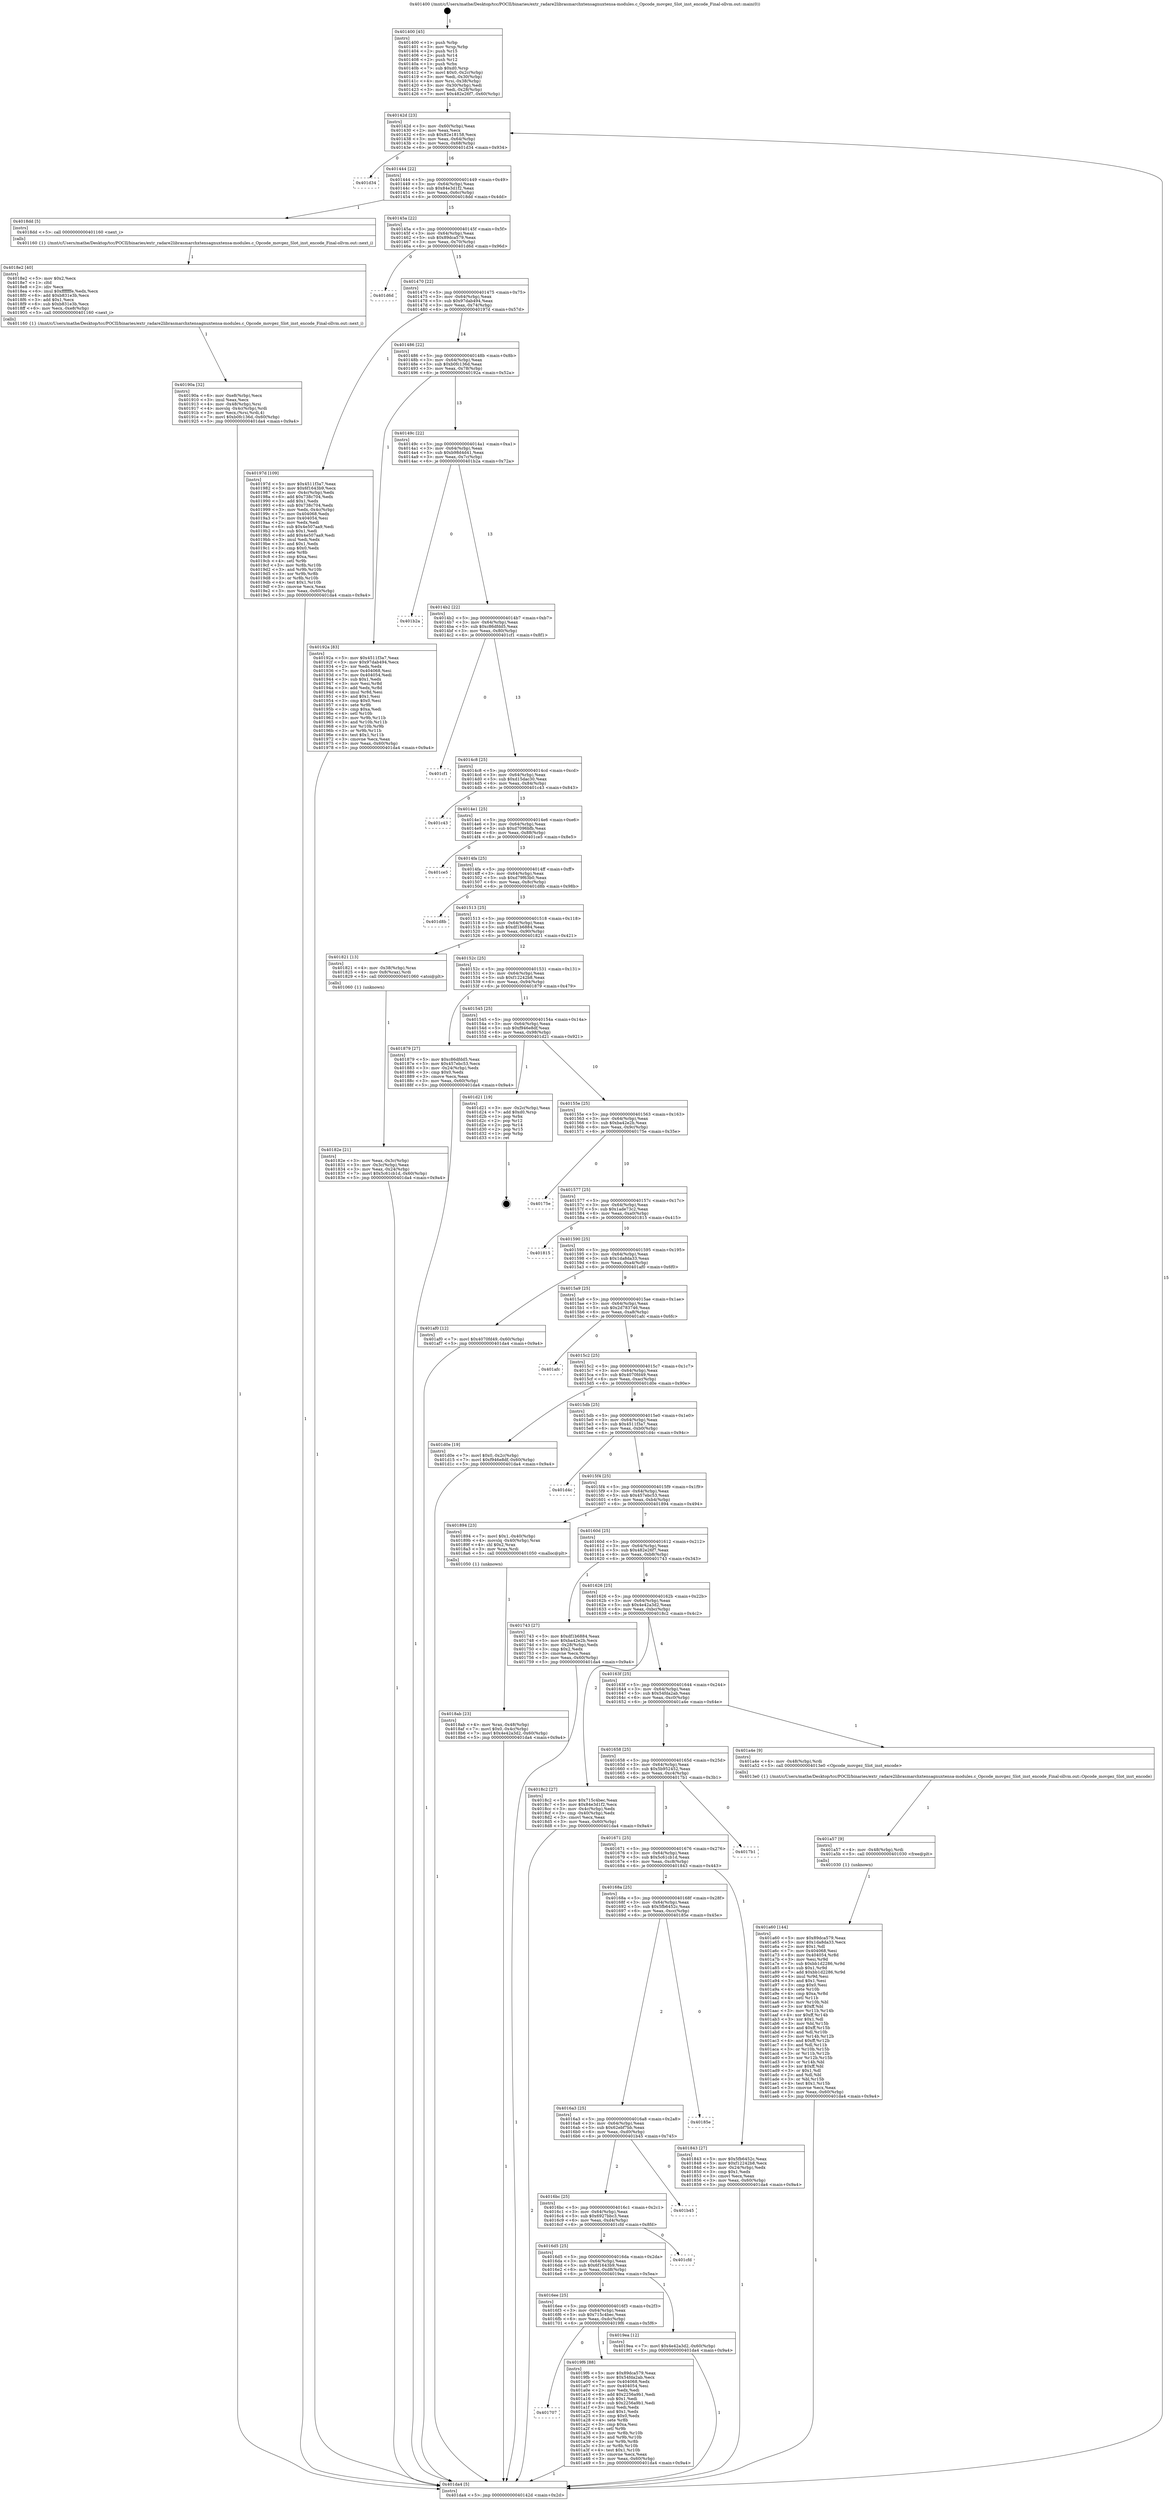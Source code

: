 digraph "0x401400" {
  label = "0x401400 (/mnt/c/Users/mathe/Desktop/tcc/POCII/binaries/extr_radare2librasmarchxtensagnuxtensa-modules.c_Opcode_movgez_Slot_inst_encode_Final-ollvm.out::main(0))"
  labelloc = "t"
  node[shape=record]

  Entry [label="",width=0.3,height=0.3,shape=circle,fillcolor=black,style=filled]
  "0x40142d" [label="{
     0x40142d [23]\l
     | [instrs]\l
     &nbsp;&nbsp;0x40142d \<+3\>: mov -0x60(%rbp),%eax\l
     &nbsp;&nbsp;0x401430 \<+2\>: mov %eax,%ecx\l
     &nbsp;&nbsp;0x401432 \<+6\>: sub $0x82e18158,%ecx\l
     &nbsp;&nbsp;0x401438 \<+3\>: mov %eax,-0x64(%rbp)\l
     &nbsp;&nbsp;0x40143b \<+3\>: mov %ecx,-0x68(%rbp)\l
     &nbsp;&nbsp;0x40143e \<+6\>: je 0000000000401d34 \<main+0x934\>\l
  }"]
  "0x401d34" [label="{
     0x401d34\l
  }", style=dashed]
  "0x401444" [label="{
     0x401444 [22]\l
     | [instrs]\l
     &nbsp;&nbsp;0x401444 \<+5\>: jmp 0000000000401449 \<main+0x49\>\l
     &nbsp;&nbsp;0x401449 \<+3\>: mov -0x64(%rbp),%eax\l
     &nbsp;&nbsp;0x40144c \<+5\>: sub $0x84e3d1f2,%eax\l
     &nbsp;&nbsp;0x401451 \<+3\>: mov %eax,-0x6c(%rbp)\l
     &nbsp;&nbsp;0x401454 \<+6\>: je 00000000004018dd \<main+0x4dd\>\l
  }"]
  Exit [label="",width=0.3,height=0.3,shape=circle,fillcolor=black,style=filled,peripheries=2]
  "0x4018dd" [label="{
     0x4018dd [5]\l
     | [instrs]\l
     &nbsp;&nbsp;0x4018dd \<+5\>: call 0000000000401160 \<next_i\>\l
     | [calls]\l
     &nbsp;&nbsp;0x401160 \{1\} (/mnt/c/Users/mathe/Desktop/tcc/POCII/binaries/extr_radare2librasmarchxtensagnuxtensa-modules.c_Opcode_movgez_Slot_inst_encode_Final-ollvm.out::next_i)\l
  }"]
  "0x40145a" [label="{
     0x40145a [22]\l
     | [instrs]\l
     &nbsp;&nbsp;0x40145a \<+5\>: jmp 000000000040145f \<main+0x5f\>\l
     &nbsp;&nbsp;0x40145f \<+3\>: mov -0x64(%rbp),%eax\l
     &nbsp;&nbsp;0x401462 \<+5\>: sub $0x89dca579,%eax\l
     &nbsp;&nbsp;0x401467 \<+3\>: mov %eax,-0x70(%rbp)\l
     &nbsp;&nbsp;0x40146a \<+6\>: je 0000000000401d6d \<main+0x96d\>\l
  }"]
  "0x401a60" [label="{
     0x401a60 [144]\l
     | [instrs]\l
     &nbsp;&nbsp;0x401a60 \<+5\>: mov $0x89dca579,%eax\l
     &nbsp;&nbsp;0x401a65 \<+5\>: mov $0x1da8da33,%ecx\l
     &nbsp;&nbsp;0x401a6a \<+2\>: mov $0x1,%dl\l
     &nbsp;&nbsp;0x401a6c \<+7\>: mov 0x404068,%esi\l
     &nbsp;&nbsp;0x401a73 \<+8\>: mov 0x404054,%r8d\l
     &nbsp;&nbsp;0x401a7b \<+3\>: mov %esi,%r9d\l
     &nbsp;&nbsp;0x401a7e \<+7\>: sub $0xbb1d2286,%r9d\l
     &nbsp;&nbsp;0x401a85 \<+4\>: sub $0x1,%r9d\l
     &nbsp;&nbsp;0x401a89 \<+7\>: add $0xbb1d2286,%r9d\l
     &nbsp;&nbsp;0x401a90 \<+4\>: imul %r9d,%esi\l
     &nbsp;&nbsp;0x401a94 \<+3\>: and $0x1,%esi\l
     &nbsp;&nbsp;0x401a97 \<+3\>: cmp $0x0,%esi\l
     &nbsp;&nbsp;0x401a9a \<+4\>: sete %r10b\l
     &nbsp;&nbsp;0x401a9e \<+4\>: cmp $0xa,%r8d\l
     &nbsp;&nbsp;0x401aa2 \<+4\>: setl %r11b\l
     &nbsp;&nbsp;0x401aa6 \<+3\>: mov %r10b,%bl\l
     &nbsp;&nbsp;0x401aa9 \<+3\>: xor $0xff,%bl\l
     &nbsp;&nbsp;0x401aac \<+3\>: mov %r11b,%r14b\l
     &nbsp;&nbsp;0x401aaf \<+4\>: xor $0xff,%r14b\l
     &nbsp;&nbsp;0x401ab3 \<+3\>: xor $0x1,%dl\l
     &nbsp;&nbsp;0x401ab6 \<+3\>: mov %bl,%r15b\l
     &nbsp;&nbsp;0x401ab9 \<+4\>: and $0xff,%r15b\l
     &nbsp;&nbsp;0x401abd \<+3\>: and %dl,%r10b\l
     &nbsp;&nbsp;0x401ac0 \<+3\>: mov %r14b,%r12b\l
     &nbsp;&nbsp;0x401ac3 \<+4\>: and $0xff,%r12b\l
     &nbsp;&nbsp;0x401ac7 \<+3\>: and %dl,%r11b\l
     &nbsp;&nbsp;0x401aca \<+3\>: or %r10b,%r15b\l
     &nbsp;&nbsp;0x401acd \<+3\>: or %r11b,%r12b\l
     &nbsp;&nbsp;0x401ad0 \<+3\>: xor %r12b,%r15b\l
     &nbsp;&nbsp;0x401ad3 \<+3\>: or %r14b,%bl\l
     &nbsp;&nbsp;0x401ad6 \<+3\>: xor $0xff,%bl\l
     &nbsp;&nbsp;0x401ad9 \<+3\>: or $0x1,%dl\l
     &nbsp;&nbsp;0x401adc \<+2\>: and %dl,%bl\l
     &nbsp;&nbsp;0x401ade \<+3\>: or %bl,%r15b\l
     &nbsp;&nbsp;0x401ae1 \<+4\>: test $0x1,%r15b\l
     &nbsp;&nbsp;0x401ae5 \<+3\>: cmovne %ecx,%eax\l
     &nbsp;&nbsp;0x401ae8 \<+3\>: mov %eax,-0x60(%rbp)\l
     &nbsp;&nbsp;0x401aeb \<+5\>: jmp 0000000000401da4 \<main+0x9a4\>\l
  }"]
  "0x401d6d" [label="{
     0x401d6d\l
  }", style=dashed]
  "0x401470" [label="{
     0x401470 [22]\l
     | [instrs]\l
     &nbsp;&nbsp;0x401470 \<+5\>: jmp 0000000000401475 \<main+0x75\>\l
     &nbsp;&nbsp;0x401475 \<+3\>: mov -0x64(%rbp),%eax\l
     &nbsp;&nbsp;0x401478 \<+5\>: sub $0x97dab494,%eax\l
     &nbsp;&nbsp;0x40147d \<+3\>: mov %eax,-0x74(%rbp)\l
     &nbsp;&nbsp;0x401480 \<+6\>: je 000000000040197d \<main+0x57d\>\l
  }"]
  "0x401a57" [label="{
     0x401a57 [9]\l
     | [instrs]\l
     &nbsp;&nbsp;0x401a57 \<+4\>: mov -0x48(%rbp),%rdi\l
     &nbsp;&nbsp;0x401a5b \<+5\>: call 0000000000401030 \<free@plt\>\l
     | [calls]\l
     &nbsp;&nbsp;0x401030 \{1\} (unknown)\l
  }"]
  "0x40197d" [label="{
     0x40197d [109]\l
     | [instrs]\l
     &nbsp;&nbsp;0x40197d \<+5\>: mov $0x4511f3a7,%eax\l
     &nbsp;&nbsp;0x401982 \<+5\>: mov $0x6f1643b9,%ecx\l
     &nbsp;&nbsp;0x401987 \<+3\>: mov -0x4c(%rbp),%edx\l
     &nbsp;&nbsp;0x40198a \<+6\>: add $0x738c704,%edx\l
     &nbsp;&nbsp;0x401990 \<+3\>: add $0x1,%edx\l
     &nbsp;&nbsp;0x401993 \<+6\>: sub $0x738c704,%edx\l
     &nbsp;&nbsp;0x401999 \<+3\>: mov %edx,-0x4c(%rbp)\l
     &nbsp;&nbsp;0x40199c \<+7\>: mov 0x404068,%edx\l
     &nbsp;&nbsp;0x4019a3 \<+7\>: mov 0x404054,%esi\l
     &nbsp;&nbsp;0x4019aa \<+2\>: mov %edx,%edi\l
     &nbsp;&nbsp;0x4019ac \<+6\>: sub $0x4e507aa9,%edi\l
     &nbsp;&nbsp;0x4019b2 \<+3\>: sub $0x1,%edi\l
     &nbsp;&nbsp;0x4019b5 \<+6\>: add $0x4e507aa9,%edi\l
     &nbsp;&nbsp;0x4019bb \<+3\>: imul %edi,%edx\l
     &nbsp;&nbsp;0x4019be \<+3\>: and $0x1,%edx\l
     &nbsp;&nbsp;0x4019c1 \<+3\>: cmp $0x0,%edx\l
     &nbsp;&nbsp;0x4019c4 \<+4\>: sete %r8b\l
     &nbsp;&nbsp;0x4019c8 \<+3\>: cmp $0xa,%esi\l
     &nbsp;&nbsp;0x4019cb \<+4\>: setl %r9b\l
     &nbsp;&nbsp;0x4019cf \<+3\>: mov %r8b,%r10b\l
     &nbsp;&nbsp;0x4019d2 \<+3\>: and %r9b,%r10b\l
     &nbsp;&nbsp;0x4019d5 \<+3\>: xor %r9b,%r8b\l
     &nbsp;&nbsp;0x4019d8 \<+3\>: or %r8b,%r10b\l
     &nbsp;&nbsp;0x4019db \<+4\>: test $0x1,%r10b\l
     &nbsp;&nbsp;0x4019df \<+3\>: cmovne %ecx,%eax\l
     &nbsp;&nbsp;0x4019e2 \<+3\>: mov %eax,-0x60(%rbp)\l
     &nbsp;&nbsp;0x4019e5 \<+5\>: jmp 0000000000401da4 \<main+0x9a4\>\l
  }"]
  "0x401486" [label="{
     0x401486 [22]\l
     | [instrs]\l
     &nbsp;&nbsp;0x401486 \<+5\>: jmp 000000000040148b \<main+0x8b\>\l
     &nbsp;&nbsp;0x40148b \<+3\>: mov -0x64(%rbp),%eax\l
     &nbsp;&nbsp;0x40148e \<+5\>: sub $0xb0fc136d,%eax\l
     &nbsp;&nbsp;0x401493 \<+3\>: mov %eax,-0x78(%rbp)\l
     &nbsp;&nbsp;0x401496 \<+6\>: je 000000000040192a \<main+0x52a\>\l
  }"]
  "0x401707" [label="{
     0x401707\l
  }", style=dashed]
  "0x40192a" [label="{
     0x40192a [83]\l
     | [instrs]\l
     &nbsp;&nbsp;0x40192a \<+5\>: mov $0x4511f3a7,%eax\l
     &nbsp;&nbsp;0x40192f \<+5\>: mov $0x97dab494,%ecx\l
     &nbsp;&nbsp;0x401934 \<+2\>: xor %edx,%edx\l
     &nbsp;&nbsp;0x401936 \<+7\>: mov 0x404068,%esi\l
     &nbsp;&nbsp;0x40193d \<+7\>: mov 0x404054,%edi\l
     &nbsp;&nbsp;0x401944 \<+3\>: sub $0x1,%edx\l
     &nbsp;&nbsp;0x401947 \<+3\>: mov %esi,%r8d\l
     &nbsp;&nbsp;0x40194a \<+3\>: add %edx,%r8d\l
     &nbsp;&nbsp;0x40194d \<+4\>: imul %r8d,%esi\l
     &nbsp;&nbsp;0x401951 \<+3\>: and $0x1,%esi\l
     &nbsp;&nbsp;0x401954 \<+3\>: cmp $0x0,%esi\l
     &nbsp;&nbsp;0x401957 \<+4\>: sete %r9b\l
     &nbsp;&nbsp;0x40195b \<+3\>: cmp $0xa,%edi\l
     &nbsp;&nbsp;0x40195e \<+4\>: setl %r10b\l
     &nbsp;&nbsp;0x401962 \<+3\>: mov %r9b,%r11b\l
     &nbsp;&nbsp;0x401965 \<+3\>: and %r10b,%r11b\l
     &nbsp;&nbsp;0x401968 \<+3\>: xor %r10b,%r9b\l
     &nbsp;&nbsp;0x40196b \<+3\>: or %r9b,%r11b\l
     &nbsp;&nbsp;0x40196e \<+4\>: test $0x1,%r11b\l
     &nbsp;&nbsp;0x401972 \<+3\>: cmovne %ecx,%eax\l
     &nbsp;&nbsp;0x401975 \<+3\>: mov %eax,-0x60(%rbp)\l
     &nbsp;&nbsp;0x401978 \<+5\>: jmp 0000000000401da4 \<main+0x9a4\>\l
  }"]
  "0x40149c" [label="{
     0x40149c [22]\l
     | [instrs]\l
     &nbsp;&nbsp;0x40149c \<+5\>: jmp 00000000004014a1 \<main+0xa1\>\l
     &nbsp;&nbsp;0x4014a1 \<+3\>: mov -0x64(%rbp),%eax\l
     &nbsp;&nbsp;0x4014a4 \<+5\>: sub $0xb98d4d41,%eax\l
     &nbsp;&nbsp;0x4014a9 \<+3\>: mov %eax,-0x7c(%rbp)\l
     &nbsp;&nbsp;0x4014ac \<+6\>: je 0000000000401b2a \<main+0x72a\>\l
  }"]
  "0x4019f6" [label="{
     0x4019f6 [88]\l
     | [instrs]\l
     &nbsp;&nbsp;0x4019f6 \<+5\>: mov $0x89dca579,%eax\l
     &nbsp;&nbsp;0x4019fb \<+5\>: mov $0x54fda2ab,%ecx\l
     &nbsp;&nbsp;0x401a00 \<+7\>: mov 0x404068,%edx\l
     &nbsp;&nbsp;0x401a07 \<+7\>: mov 0x404054,%esi\l
     &nbsp;&nbsp;0x401a0e \<+2\>: mov %edx,%edi\l
     &nbsp;&nbsp;0x401a10 \<+6\>: add $0x2256a9b1,%edi\l
     &nbsp;&nbsp;0x401a16 \<+3\>: sub $0x1,%edi\l
     &nbsp;&nbsp;0x401a19 \<+6\>: sub $0x2256a9b1,%edi\l
     &nbsp;&nbsp;0x401a1f \<+3\>: imul %edi,%edx\l
     &nbsp;&nbsp;0x401a22 \<+3\>: and $0x1,%edx\l
     &nbsp;&nbsp;0x401a25 \<+3\>: cmp $0x0,%edx\l
     &nbsp;&nbsp;0x401a28 \<+4\>: sete %r8b\l
     &nbsp;&nbsp;0x401a2c \<+3\>: cmp $0xa,%esi\l
     &nbsp;&nbsp;0x401a2f \<+4\>: setl %r9b\l
     &nbsp;&nbsp;0x401a33 \<+3\>: mov %r8b,%r10b\l
     &nbsp;&nbsp;0x401a36 \<+3\>: and %r9b,%r10b\l
     &nbsp;&nbsp;0x401a39 \<+3\>: xor %r9b,%r8b\l
     &nbsp;&nbsp;0x401a3c \<+3\>: or %r8b,%r10b\l
     &nbsp;&nbsp;0x401a3f \<+4\>: test $0x1,%r10b\l
     &nbsp;&nbsp;0x401a43 \<+3\>: cmovne %ecx,%eax\l
     &nbsp;&nbsp;0x401a46 \<+3\>: mov %eax,-0x60(%rbp)\l
     &nbsp;&nbsp;0x401a49 \<+5\>: jmp 0000000000401da4 \<main+0x9a4\>\l
  }"]
  "0x401b2a" [label="{
     0x401b2a\l
  }", style=dashed]
  "0x4014b2" [label="{
     0x4014b2 [22]\l
     | [instrs]\l
     &nbsp;&nbsp;0x4014b2 \<+5\>: jmp 00000000004014b7 \<main+0xb7\>\l
     &nbsp;&nbsp;0x4014b7 \<+3\>: mov -0x64(%rbp),%eax\l
     &nbsp;&nbsp;0x4014ba \<+5\>: sub $0xc86dfdd5,%eax\l
     &nbsp;&nbsp;0x4014bf \<+3\>: mov %eax,-0x80(%rbp)\l
     &nbsp;&nbsp;0x4014c2 \<+6\>: je 0000000000401cf1 \<main+0x8f1\>\l
  }"]
  "0x4016ee" [label="{
     0x4016ee [25]\l
     | [instrs]\l
     &nbsp;&nbsp;0x4016ee \<+5\>: jmp 00000000004016f3 \<main+0x2f3\>\l
     &nbsp;&nbsp;0x4016f3 \<+3\>: mov -0x64(%rbp),%eax\l
     &nbsp;&nbsp;0x4016f6 \<+5\>: sub $0x715c4bec,%eax\l
     &nbsp;&nbsp;0x4016fb \<+6\>: mov %eax,-0xdc(%rbp)\l
     &nbsp;&nbsp;0x401701 \<+6\>: je 00000000004019f6 \<main+0x5f6\>\l
  }"]
  "0x401cf1" [label="{
     0x401cf1\l
  }", style=dashed]
  "0x4014c8" [label="{
     0x4014c8 [25]\l
     | [instrs]\l
     &nbsp;&nbsp;0x4014c8 \<+5\>: jmp 00000000004014cd \<main+0xcd\>\l
     &nbsp;&nbsp;0x4014cd \<+3\>: mov -0x64(%rbp),%eax\l
     &nbsp;&nbsp;0x4014d0 \<+5\>: sub $0xd15dac30,%eax\l
     &nbsp;&nbsp;0x4014d5 \<+6\>: mov %eax,-0x84(%rbp)\l
     &nbsp;&nbsp;0x4014db \<+6\>: je 0000000000401c43 \<main+0x843\>\l
  }"]
  "0x4019ea" [label="{
     0x4019ea [12]\l
     | [instrs]\l
     &nbsp;&nbsp;0x4019ea \<+7\>: movl $0x4e42a3d2,-0x60(%rbp)\l
     &nbsp;&nbsp;0x4019f1 \<+5\>: jmp 0000000000401da4 \<main+0x9a4\>\l
  }"]
  "0x401c43" [label="{
     0x401c43\l
  }", style=dashed]
  "0x4014e1" [label="{
     0x4014e1 [25]\l
     | [instrs]\l
     &nbsp;&nbsp;0x4014e1 \<+5\>: jmp 00000000004014e6 \<main+0xe6\>\l
     &nbsp;&nbsp;0x4014e6 \<+3\>: mov -0x64(%rbp),%eax\l
     &nbsp;&nbsp;0x4014e9 \<+5\>: sub $0xd7096bfb,%eax\l
     &nbsp;&nbsp;0x4014ee \<+6\>: mov %eax,-0x88(%rbp)\l
     &nbsp;&nbsp;0x4014f4 \<+6\>: je 0000000000401ce5 \<main+0x8e5\>\l
  }"]
  "0x4016d5" [label="{
     0x4016d5 [25]\l
     | [instrs]\l
     &nbsp;&nbsp;0x4016d5 \<+5\>: jmp 00000000004016da \<main+0x2da\>\l
     &nbsp;&nbsp;0x4016da \<+3\>: mov -0x64(%rbp),%eax\l
     &nbsp;&nbsp;0x4016dd \<+5\>: sub $0x6f1643b9,%eax\l
     &nbsp;&nbsp;0x4016e2 \<+6\>: mov %eax,-0xd8(%rbp)\l
     &nbsp;&nbsp;0x4016e8 \<+6\>: je 00000000004019ea \<main+0x5ea\>\l
  }"]
  "0x401ce5" [label="{
     0x401ce5\l
  }", style=dashed]
  "0x4014fa" [label="{
     0x4014fa [25]\l
     | [instrs]\l
     &nbsp;&nbsp;0x4014fa \<+5\>: jmp 00000000004014ff \<main+0xff\>\l
     &nbsp;&nbsp;0x4014ff \<+3\>: mov -0x64(%rbp),%eax\l
     &nbsp;&nbsp;0x401502 \<+5\>: sub $0xd79f63b0,%eax\l
     &nbsp;&nbsp;0x401507 \<+6\>: mov %eax,-0x8c(%rbp)\l
     &nbsp;&nbsp;0x40150d \<+6\>: je 0000000000401d8b \<main+0x98b\>\l
  }"]
  "0x401cfd" [label="{
     0x401cfd\l
  }", style=dashed]
  "0x401d8b" [label="{
     0x401d8b\l
  }", style=dashed]
  "0x401513" [label="{
     0x401513 [25]\l
     | [instrs]\l
     &nbsp;&nbsp;0x401513 \<+5\>: jmp 0000000000401518 \<main+0x118\>\l
     &nbsp;&nbsp;0x401518 \<+3\>: mov -0x64(%rbp),%eax\l
     &nbsp;&nbsp;0x40151b \<+5\>: sub $0xdf1b6884,%eax\l
     &nbsp;&nbsp;0x401520 \<+6\>: mov %eax,-0x90(%rbp)\l
     &nbsp;&nbsp;0x401526 \<+6\>: je 0000000000401821 \<main+0x421\>\l
  }"]
  "0x4016bc" [label="{
     0x4016bc [25]\l
     | [instrs]\l
     &nbsp;&nbsp;0x4016bc \<+5\>: jmp 00000000004016c1 \<main+0x2c1\>\l
     &nbsp;&nbsp;0x4016c1 \<+3\>: mov -0x64(%rbp),%eax\l
     &nbsp;&nbsp;0x4016c4 \<+5\>: sub $0x6927bbc3,%eax\l
     &nbsp;&nbsp;0x4016c9 \<+6\>: mov %eax,-0xd4(%rbp)\l
     &nbsp;&nbsp;0x4016cf \<+6\>: je 0000000000401cfd \<main+0x8fd\>\l
  }"]
  "0x401821" [label="{
     0x401821 [13]\l
     | [instrs]\l
     &nbsp;&nbsp;0x401821 \<+4\>: mov -0x38(%rbp),%rax\l
     &nbsp;&nbsp;0x401825 \<+4\>: mov 0x8(%rax),%rdi\l
     &nbsp;&nbsp;0x401829 \<+5\>: call 0000000000401060 \<atoi@plt\>\l
     | [calls]\l
     &nbsp;&nbsp;0x401060 \{1\} (unknown)\l
  }"]
  "0x40152c" [label="{
     0x40152c [25]\l
     | [instrs]\l
     &nbsp;&nbsp;0x40152c \<+5\>: jmp 0000000000401531 \<main+0x131\>\l
     &nbsp;&nbsp;0x401531 \<+3\>: mov -0x64(%rbp),%eax\l
     &nbsp;&nbsp;0x401534 \<+5\>: sub $0xf12242b8,%eax\l
     &nbsp;&nbsp;0x401539 \<+6\>: mov %eax,-0x94(%rbp)\l
     &nbsp;&nbsp;0x40153f \<+6\>: je 0000000000401879 \<main+0x479\>\l
  }"]
  "0x401b45" [label="{
     0x401b45\l
  }", style=dashed]
  "0x401879" [label="{
     0x401879 [27]\l
     | [instrs]\l
     &nbsp;&nbsp;0x401879 \<+5\>: mov $0xc86dfdd5,%eax\l
     &nbsp;&nbsp;0x40187e \<+5\>: mov $0x457ebc53,%ecx\l
     &nbsp;&nbsp;0x401883 \<+3\>: mov -0x24(%rbp),%edx\l
     &nbsp;&nbsp;0x401886 \<+3\>: cmp $0x0,%edx\l
     &nbsp;&nbsp;0x401889 \<+3\>: cmove %ecx,%eax\l
     &nbsp;&nbsp;0x40188c \<+3\>: mov %eax,-0x60(%rbp)\l
     &nbsp;&nbsp;0x40188f \<+5\>: jmp 0000000000401da4 \<main+0x9a4\>\l
  }"]
  "0x401545" [label="{
     0x401545 [25]\l
     | [instrs]\l
     &nbsp;&nbsp;0x401545 \<+5\>: jmp 000000000040154a \<main+0x14a\>\l
     &nbsp;&nbsp;0x40154a \<+3\>: mov -0x64(%rbp),%eax\l
     &nbsp;&nbsp;0x40154d \<+5\>: sub $0xf946e8df,%eax\l
     &nbsp;&nbsp;0x401552 \<+6\>: mov %eax,-0x98(%rbp)\l
     &nbsp;&nbsp;0x401558 \<+6\>: je 0000000000401d21 \<main+0x921\>\l
  }"]
  "0x4016a3" [label="{
     0x4016a3 [25]\l
     | [instrs]\l
     &nbsp;&nbsp;0x4016a3 \<+5\>: jmp 00000000004016a8 \<main+0x2a8\>\l
     &nbsp;&nbsp;0x4016a8 \<+3\>: mov -0x64(%rbp),%eax\l
     &nbsp;&nbsp;0x4016ab \<+5\>: sub $0x62ebf7bb,%eax\l
     &nbsp;&nbsp;0x4016b0 \<+6\>: mov %eax,-0xd0(%rbp)\l
     &nbsp;&nbsp;0x4016b6 \<+6\>: je 0000000000401b45 \<main+0x745\>\l
  }"]
  "0x401d21" [label="{
     0x401d21 [19]\l
     | [instrs]\l
     &nbsp;&nbsp;0x401d21 \<+3\>: mov -0x2c(%rbp),%eax\l
     &nbsp;&nbsp;0x401d24 \<+7\>: add $0xd0,%rsp\l
     &nbsp;&nbsp;0x401d2b \<+1\>: pop %rbx\l
     &nbsp;&nbsp;0x401d2c \<+2\>: pop %r12\l
     &nbsp;&nbsp;0x401d2e \<+2\>: pop %r14\l
     &nbsp;&nbsp;0x401d30 \<+2\>: pop %r15\l
     &nbsp;&nbsp;0x401d32 \<+1\>: pop %rbp\l
     &nbsp;&nbsp;0x401d33 \<+1\>: ret\l
  }"]
  "0x40155e" [label="{
     0x40155e [25]\l
     | [instrs]\l
     &nbsp;&nbsp;0x40155e \<+5\>: jmp 0000000000401563 \<main+0x163\>\l
     &nbsp;&nbsp;0x401563 \<+3\>: mov -0x64(%rbp),%eax\l
     &nbsp;&nbsp;0x401566 \<+5\>: sub $0xba42e2b,%eax\l
     &nbsp;&nbsp;0x40156b \<+6\>: mov %eax,-0x9c(%rbp)\l
     &nbsp;&nbsp;0x401571 \<+6\>: je 000000000040175e \<main+0x35e\>\l
  }"]
  "0x40185e" [label="{
     0x40185e\l
  }", style=dashed]
  "0x40175e" [label="{
     0x40175e\l
  }", style=dashed]
  "0x401577" [label="{
     0x401577 [25]\l
     | [instrs]\l
     &nbsp;&nbsp;0x401577 \<+5\>: jmp 000000000040157c \<main+0x17c\>\l
     &nbsp;&nbsp;0x40157c \<+3\>: mov -0x64(%rbp),%eax\l
     &nbsp;&nbsp;0x40157f \<+5\>: sub $0x1ade73c2,%eax\l
     &nbsp;&nbsp;0x401584 \<+6\>: mov %eax,-0xa0(%rbp)\l
     &nbsp;&nbsp;0x40158a \<+6\>: je 0000000000401815 \<main+0x415\>\l
  }"]
  "0x40190a" [label="{
     0x40190a [32]\l
     | [instrs]\l
     &nbsp;&nbsp;0x40190a \<+6\>: mov -0xe8(%rbp),%ecx\l
     &nbsp;&nbsp;0x401910 \<+3\>: imul %eax,%ecx\l
     &nbsp;&nbsp;0x401913 \<+4\>: mov -0x48(%rbp),%rsi\l
     &nbsp;&nbsp;0x401917 \<+4\>: movslq -0x4c(%rbp),%rdi\l
     &nbsp;&nbsp;0x40191b \<+3\>: mov %ecx,(%rsi,%rdi,4)\l
     &nbsp;&nbsp;0x40191e \<+7\>: movl $0xb0fc136d,-0x60(%rbp)\l
     &nbsp;&nbsp;0x401925 \<+5\>: jmp 0000000000401da4 \<main+0x9a4\>\l
  }"]
  "0x401815" [label="{
     0x401815\l
  }", style=dashed]
  "0x401590" [label="{
     0x401590 [25]\l
     | [instrs]\l
     &nbsp;&nbsp;0x401590 \<+5\>: jmp 0000000000401595 \<main+0x195\>\l
     &nbsp;&nbsp;0x401595 \<+3\>: mov -0x64(%rbp),%eax\l
     &nbsp;&nbsp;0x401598 \<+5\>: sub $0x1da8da33,%eax\l
     &nbsp;&nbsp;0x40159d \<+6\>: mov %eax,-0xa4(%rbp)\l
     &nbsp;&nbsp;0x4015a3 \<+6\>: je 0000000000401af0 \<main+0x6f0\>\l
  }"]
  "0x4018e2" [label="{
     0x4018e2 [40]\l
     | [instrs]\l
     &nbsp;&nbsp;0x4018e2 \<+5\>: mov $0x2,%ecx\l
     &nbsp;&nbsp;0x4018e7 \<+1\>: cltd\l
     &nbsp;&nbsp;0x4018e8 \<+2\>: idiv %ecx\l
     &nbsp;&nbsp;0x4018ea \<+6\>: imul $0xfffffffe,%edx,%ecx\l
     &nbsp;&nbsp;0x4018f0 \<+6\>: add $0xb831e3b,%ecx\l
     &nbsp;&nbsp;0x4018f6 \<+3\>: add $0x1,%ecx\l
     &nbsp;&nbsp;0x4018f9 \<+6\>: sub $0xb831e3b,%ecx\l
     &nbsp;&nbsp;0x4018ff \<+6\>: mov %ecx,-0xe8(%rbp)\l
     &nbsp;&nbsp;0x401905 \<+5\>: call 0000000000401160 \<next_i\>\l
     | [calls]\l
     &nbsp;&nbsp;0x401160 \{1\} (/mnt/c/Users/mathe/Desktop/tcc/POCII/binaries/extr_radare2librasmarchxtensagnuxtensa-modules.c_Opcode_movgez_Slot_inst_encode_Final-ollvm.out::next_i)\l
  }"]
  "0x401af0" [label="{
     0x401af0 [12]\l
     | [instrs]\l
     &nbsp;&nbsp;0x401af0 \<+7\>: movl $0x4070fd49,-0x60(%rbp)\l
     &nbsp;&nbsp;0x401af7 \<+5\>: jmp 0000000000401da4 \<main+0x9a4\>\l
  }"]
  "0x4015a9" [label="{
     0x4015a9 [25]\l
     | [instrs]\l
     &nbsp;&nbsp;0x4015a9 \<+5\>: jmp 00000000004015ae \<main+0x1ae\>\l
     &nbsp;&nbsp;0x4015ae \<+3\>: mov -0x64(%rbp),%eax\l
     &nbsp;&nbsp;0x4015b1 \<+5\>: sub $0x2d783746,%eax\l
     &nbsp;&nbsp;0x4015b6 \<+6\>: mov %eax,-0xa8(%rbp)\l
     &nbsp;&nbsp;0x4015bc \<+6\>: je 0000000000401afc \<main+0x6fc\>\l
  }"]
  "0x4018ab" [label="{
     0x4018ab [23]\l
     | [instrs]\l
     &nbsp;&nbsp;0x4018ab \<+4\>: mov %rax,-0x48(%rbp)\l
     &nbsp;&nbsp;0x4018af \<+7\>: movl $0x0,-0x4c(%rbp)\l
     &nbsp;&nbsp;0x4018b6 \<+7\>: movl $0x4e42a3d2,-0x60(%rbp)\l
     &nbsp;&nbsp;0x4018bd \<+5\>: jmp 0000000000401da4 \<main+0x9a4\>\l
  }"]
  "0x401afc" [label="{
     0x401afc\l
  }", style=dashed]
  "0x4015c2" [label="{
     0x4015c2 [25]\l
     | [instrs]\l
     &nbsp;&nbsp;0x4015c2 \<+5\>: jmp 00000000004015c7 \<main+0x1c7\>\l
     &nbsp;&nbsp;0x4015c7 \<+3\>: mov -0x64(%rbp),%eax\l
     &nbsp;&nbsp;0x4015ca \<+5\>: sub $0x4070fd49,%eax\l
     &nbsp;&nbsp;0x4015cf \<+6\>: mov %eax,-0xac(%rbp)\l
     &nbsp;&nbsp;0x4015d5 \<+6\>: je 0000000000401d0e \<main+0x90e\>\l
  }"]
  "0x40168a" [label="{
     0x40168a [25]\l
     | [instrs]\l
     &nbsp;&nbsp;0x40168a \<+5\>: jmp 000000000040168f \<main+0x28f\>\l
     &nbsp;&nbsp;0x40168f \<+3\>: mov -0x64(%rbp),%eax\l
     &nbsp;&nbsp;0x401692 \<+5\>: sub $0x5fb6452c,%eax\l
     &nbsp;&nbsp;0x401697 \<+6\>: mov %eax,-0xcc(%rbp)\l
     &nbsp;&nbsp;0x40169d \<+6\>: je 000000000040185e \<main+0x45e\>\l
  }"]
  "0x401d0e" [label="{
     0x401d0e [19]\l
     | [instrs]\l
     &nbsp;&nbsp;0x401d0e \<+7\>: movl $0x0,-0x2c(%rbp)\l
     &nbsp;&nbsp;0x401d15 \<+7\>: movl $0xf946e8df,-0x60(%rbp)\l
     &nbsp;&nbsp;0x401d1c \<+5\>: jmp 0000000000401da4 \<main+0x9a4\>\l
  }"]
  "0x4015db" [label="{
     0x4015db [25]\l
     | [instrs]\l
     &nbsp;&nbsp;0x4015db \<+5\>: jmp 00000000004015e0 \<main+0x1e0\>\l
     &nbsp;&nbsp;0x4015e0 \<+3\>: mov -0x64(%rbp),%eax\l
     &nbsp;&nbsp;0x4015e3 \<+5\>: sub $0x4511f3a7,%eax\l
     &nbsp;&nbsp;0x4015e8 \<+6\>: mov %eax,-0xb0(%rbp)\l
     &nbsp;&nbsp;0x4015ee \<+6\>: je 0000000000401d4c \<main+0x94c\>\l
  }"]
  "0x401843" [label="{
     0x401843 [27]\l
     | [instrs]\l
     &nbsp;&nbsp;0x401843 \<+5\>: mov $0x5fb6452c,%eax\l
     &nbsp;&nbsp;0x401848 \<+5\>: mov $0xf12242b8,%ecx\l
     &nbsp;&nbsp;0x40184d \<+3\>: mov -0x24(%rbp),%edx\l
     &nbsp;&nbsp;0x401850 \<+3\>: cmp $0x1,%edx\l
     &nbsp;&nbsp;0x401853 \<+3\>: cmovl %ecx,%eax\l
     &nbsp;&nbsp;0x401856 \<+3\>: mov %eax,-0x60(%rbp)\l
     &nbsp;&nbsp;0x401859 \<+5\>: jmp 0000000000401da4 \<main+0x9a4\>\l
  }"]
  "0x401d4c" [label="{
     0x401d4c\l
  }", style=dashed]
  "0x4015f4" [label="{
     0x4015f4 [25]\l
     | [instrs]\l
     &nbsp;&nbsp;0x4015f4 \<+5\>: jmp 00000000004015f9 \<main+0x1f9\>\l
     &nbsp;&nbsp;0x4015f9 \<+3\>: mov -0x64(%rbp),%eax\l
     &nbsp;&nbsp;0x4015fc \<+5\>: sub $0x457ebc53,%eax\l
     &nbsp;&nbsp;0x401601 \<+6\>: mov %eax,-0xb4(%rbp)\l
     &nbsp;&nbsp;0x401607 \<+6\>: je 0000000000401894 \<main+0x494\>\l
  }"]
  "0x401671" [label="{
     0x401671 [25]\l
     | [instrs]\l
     &nbsp;&nbsp;0x401671 \<+5\>: jmp 0000000000401676 \<main+0x276\>\l
     &nbsp;&nbsp;0x401676 \<+3\>: mov -0x64(%rbp),%eax\l
     &nbsp;&nbsp;0x401679 \<+5\>: sub $0x5c61cb1d,%eax\l
     &nbsp;&nbsp;0x40167e \<+6\>: mov %eax,-0xc8(%rbp)\l
     &nbsp;&nbsp;0x401684 \<+6\>: je 0000000000401843 \<main+0x443\>\l
  }"]
  "0x401894" [label="{
     0x401894 [23]\l
     | [instrs]\l
     &nbsp;&nbsp;0x401894 \<+7\>: movl $0x1,-0x40(%rbp)\l
     &nbsp;&nbsp;0x40189b \<+4\>: movslq -0x40(%rbp),%rax\l
     &nbsp;&nbsp;0x40189f \<+4\>: shl $0x2,%rax\l
     &nbsp;&nbsp;0x4018a3 \<+3\>: mov %rax,%rdi\l
     &nbsp;&nbsp;0x4018a6 \<+5\>: call 0000000000401050 \<malloc@plt\>\l
     | [calls]\l
     &nbsp;&nbsp;0x401050 \{1\} (unknown)\l
  }"]
  "0x40160d" [label="{
     0x40160d [25]\l
     | [instrs]\l
     &nbsp;&nbsp;0x40160d \<+5\>: jmp 0000000000401612 \<main+0x212\>\l
     &nbsp;&nbsp;0x401612 \<+3\>: mov -0x64(%rbp),%eax\l
     &nbsp;&nbsp;0x401615 \<+5\>: sub $0x482e26f7,%eax\l
     &nbsp;&nbsp;0x40161a \<+6\>: mov %eax,-0xb8(%rbp)\l
     &nbsp;&nbsp;0x401620 \<+6\>: je 0000000000401743 \<main+0x343\>\l
  }"]
  "0x4017b1" [label="{
     0x4017b1\l
  }", style=dashed]
  "0x401743" [label="{
     0x401743 [27]\l
     | [instrs]\l
     &nbsp;&nbsp;0x401743 \<+5\>: mov $0xdf1b6884,%eax\l
     &nbsp;&nbsp;0x401748 \<+5\>: mov $0xba42e2b,%ecx\l
     &nbsp;&nbsp;0x40174d \<+3\>: mov -0x28(%rbp),%edx\l
     &nbsp;&nbsp;0x401750 \<+3\>: cmp $0x2,%edx\l
     &nbsp;&nbsp;0x401753 \<+3\>: cmovne %ecx,%eax\l
     &nbsp;&nbsp;0x401756 \<+3\>: mov %eax,-0x60(%rbp)\l
     &nbsp;&nbsp;0x401759 \<+5\>: jmp 0000000000401da4 \<main+0x9a4\>\l
  }"]
  "0x401626" [label="{
     0x401626 [25]\l
     | [instrs]\l
     &nbsp;&nbsp;0x401626 \<+5\>: jmp 000000000040162b \<main+0x22b\>\l
     &nbsp;&nbsp;0x40162b \<+3\>: mov -0x64(%rbp),%eax\l
     &nbsp;&nbsp;0x40162e \<+5\>: sub $0x4e42a3d2,%eax\l
     &nbsp;&nbsp;0x401633 \<+6\>: mov %eax,-0xbc(%rbp)\l
     &nbsp;&nbsp;0x401639 \<+6\>: je 00000000004018c2 \<main+0x4c2\>\l
  }"]
  "0x401da4" [label="{
     0x401da4 [5]\l
     | [instrs]\l
     &nbsp;&nbsp;0x401da4 \<+5\>: jmp 000000000040142d \<main+0x2d\>\l
  }"]
  "0x401400" [label="{
     0x401400 [45]\l
     | [instrs]\l
     &nbsp;&nbsp;0x401400 \<+1\>: push %rbp\l
     &nbsp;&nbsp;0x401401 \<+3\>: mov %rsp,%rbp\l
     &nbsp;&nbsp;0x401404 \<+2\>: push %r15\l
     &nbsp;&nbsp;0x401406 \<+2\>: push %r14\l
     &nbsp;&nbsp;0x401408 \<+2\>: push %r12\l
     &nbsp;&nbsp;0x40140a \<+1\>: push %rbx\l
     &nbsp;&nbsp;0x40140b \<+7\>: sub $0xd0,%rsp\l
     &nbsp;&nbsp;0x401412 \<+7\>: movl $0x0,-0x2c(%rbp)\l
     &nbsp;&nbsp;0x401419 \<+3\>: mov %edi,-0x30(%rbp)\l
     &nbsp;&nbsp;0x40141c \<+4\>: mov %rsi,-0x38(%rbp)\l
     &nbsp;&nbsp;0x401420 \<+3\>: mov -0x30(%rbp),%edi\l
     &nbsp;&nbsp;0x401423 \<+3\>: mov %edi,-0x28(%rbp)\l
     &nbsp;&nbsp;0x401426 \<+7\>: movl $0x482e26f7,-0x60(%rbp)\l
  }"]
  "0x40182e" [label="{
     0x40182e [21]\l
     | [instrs]\l
     &nbsp;&nbsp;0x40182e \<+3\>: mov %eax,-0x3c(%rbp)\l
     &nbsp;&nbsp;0x401831 \<+3\>: mov -0x3c(%rbp),%eax\l
     &nbsp;&nbsp;0x401834 \<+3\>: mov %eax,-0x24(%rbp)\l
     &nbsp;&nbsp;0x401837 \<+7\>: movl $0x5c61cb1d,-0x60(%rbp)\l
     &nbsp;&nbsp;0x40183e \<+5\>: jmp 0000000000401da4 \<main+0x9a4\>\l
  }"]
  "0x401658" [label="{
     0x401658 [25]\l
     | [instrs]\l
     &nbsp;&nbsp;0x401658 \<+5\>: jmp 000000000040165d \<main+0x25d\>\l
     &nbsp;&nbsp;0x40165d \<+3\>: mov -0x64(%rbp),%eax\l
     &nbsp;&nbsp;0x401660 \<+5\>: sub $0x5b952452,%eax\l
     &nbsp;&nbsp;0x401665 \<+6\>: mov %eax,-0xc4(%rbp)\l
     &nbsp;&nbsp;0x40166b \<+6\>: je 00000000004017b1 \<main+0x3b1\>\l
  }"]
  "0x4018c2" [label="{
     0x4018c2 [27]\l
     | [instrs]\l
     &nbsp;&nbsp;0x4018c2 \<+5\>: mov $0x715c4bec,%eax\l
     &nbsp;&nbsp;0x4018c7 \<+5\>: mov $0x84e3d1f2,%ecx\l
     &nbsp;&nbsp;0x4018cc \<+3\>: mov -0x4c(%rbp),%edx\l
     &nbsp;&nbsp;0x4018cf \<+3\>: cmp -0x40(%rbp),%edx\l
     &nbsp;&nbsp;0x4018d2 \<+3\>: cmovl %ecx,%eax\l
     &nbsp;&nbsp;0x4018d5 \<+3\>: mov %eax,-0x60(%rbp)\l
     &nbsp;&nbsp;0x4018d8 \<+5\>: jmp 0000000000401da4 \<main+0x9a4\>\l
  }"]
  "0x40163f" [label="{
     0x40163f [25]\l
     | [instrs]\l
     &nbsp;&nbsp;0x40163f \<+5\>: jmp 0000000000401644 \<main+0x244\>\l
     &nbsp;&nbsp;0x401644 \<+3\>: mov -0x64(%rbp),%eax\l
     &nbsp;&nbsp;0x401647 \<+5\>: sub $0x54fda2ab,%eax\l
     &nbsp;&nbsp;0x40164c \<+6\>: mov %eax,-0xc0(%rbp)\l
     &nbsp;&nbsp;0x401652 \<+6\>: je 0000000000401a4e \<main+0x64e\>\l
  }"]
  "0x401a4e" [label="{
     0x401a4e [9]\l
     | [instrs]\l
     &nbsp;&nbsp;0x401a4e \<+4\>: mov -0x48(%rbp),%rdi\l
     &nbsp;&nbsp;0x401a52 \<+5\>: call 00000000004013e0 \<Opcode_movgez_Slot_inst_encode\>\l
     | [calls]\l
     &nbsp;&nbsp;0x4013e0 \{1\} (/mnt/c/Users/mathe/Desktop/tcc/POCII/binaries/extr_radare2librasmarchxtensagnuxtensa-modules.c_Opcode_movgez_Slot_inst_encode_Final-ollvm.out::Opcode_movgez_Slot_inst_encode)\l
  }"]
  Entry -> "0x401400" [label=" 1"]
  "0x40142d" -> "0x401d34" [label=" 0"]
  "0x40142d" -> "0x401444" [label=" 16"]
  "0x401d21" -> Exit [label=" 1"]
  "0x401444" -> "0x4018dd" [label=" 1"]
  "0x401444" -> "0x40145a" [label=" 15"]
  "0x401d0e" -> "0x401da4" [label=" 1"]
  "0x40145a" -> "0x401d6d" [label=" 0"]
  "0x40145a" -> "0x401470" [label=" 15"]
  "0x401af0" -> "0x401da4" [label=" 1"]
  "0x401470" -> "0x40197d" [label=" 1"]
  "0x401470" -> "0x401486" [label=" 14"]
  "0x401a60" -> "0x401da4" [label=" 1"]
  "0x401486" -> "0x40192a" [label=" 1"]
  "0x401486" -> "0x40149c" [label=" 13"]
  "0x401a57" -> "0x401a60" [label=" 1"]
  "0x40149c" -> "0x401b2a" [label=" 0"]
  "0x40149c" -> "0x4014b2" [label=" 13"]
  "0x401a4e" -> "0x401a57" [label=" 1"]
  "0x4014b2" -> "0x401cf1" [label=" 0"]
  "0x4014b2" -> "0x4014c8" [label=" 13"]
  "0x4016ee" -> "0x401707" [label=" 0"]
  "0x4014c8" -> "0x401c43" [label=" 0"]
  "0x4014c8" -> "0x4014e1" [label=" 13"]
  "0x4016ee" -> "0x4019f6" [label=" 1"]
  "0x4014e1" -> "0x401ce5" [label=" 0"]
  "0x4014e1" -> "0x4014fa" [label=" 13"]
  "0x4019ea" -> "0x401da4" [label=" 1"]
  "0x4014fa" -> "0x401d8b" [label=" 0"]
  "0x4014fa" -> "0x401513" [label=" 13"]
  "0x4016d5" -> "0x4016ee" [label=" 1"]
  "0x401513" -> "0x401821" [label=" 1"]
  "0x401513" -> "0x40152c" [label=" 12"]
  "0x4019f6" -> "0x401da4" [label=" 1"]
  "0x40152c" -> "0x401879" [label=" 1"]
  "0x40152c" -> "0x401545" [label=" 11"]
  "0x4016bc" -> "0x4016d5" [label=" 2"]
  "0x401545" -> "0x401d21" [label=" 1"]
  "0x401545" -> "0x40155e" [label=" 10"]
  "0x4016d5" -> "0x4019ea" [label=" 1"]
  "0x40155e" -> "0x40175e" [label=" 0"]
  "0x40155e" -> "0x401577" [label=" 10"]
  "0x4016a3" -> "0x4016bc" [label=" 2"]
  "0x401577" -> "0x401815" [label=" 0"]
  "0x401577" -> "0x401590" [label=" 10"]
  "0x4016bc" -> "0x401cfd" [label=" 0"]
  "0x401590" -> "0x401af0" [label=" 1"]
  "0x401590" -> "0x4015a9" [label=" 9"]
  "0x40168a" -> "0x4016a3" [label=" 2"]
  "0x4015a9" -> "0x401afc" [label=" 0"]
  "0x4015a9" -> "0x4015c2" [label=" 9"]
  "0x40168a" -> "0x40185e" [label=" 0"]
  "0x4015c2" -> "0x401d0e" [label=" 1"]
  "0x4015c2" -> "0x4015db" [label=" 8"]
  "0x4016a3" -> "0x401b45" [label=" 0"]
  "0x4015db" -> "0x401d4c" [label=" 0"]
  "0x4015db" -> "0x4015f4" [label=" 8"]
  "0x40197d" -> "0x401da4" [label=" 1"]
  "0x4015f4" -> "0x401894" [label=" 1"]
  "0x4015f4" -> "0x40160d" [label=" 7"]
  "0x40190a" -> "0x401da4" [label=" 1"]
  "0x40160d" -> "0x401743" [label=" 1"]
  "0x40160d" -> "0x401626" [label=" 6"]
  "0x401743" -> "0x401da4" [label=" 1"]
  "0x401400" -> "0x40142d" [label=" 1"]
  "0x401da4" -> "0x40142d" [label=" 15"]
  "0x401821" -> "0x40182e" [label=" 1"]
  "0x40182e" -> "0x401da4" [label=" 1"]
  "0x4018e2" -> "0x40190a" [label=" 1"]
  "0x401626" -> "0x4018c2" [label=" 2"]
  "0x401626" -> "0x40163f" [label=" 4"]
  "0x4018c2" -> "0x401da4" [label=" 2"]
  "0x40163f" -> "0x401a4e" [label=" 1"]
  "0x40163f" -> "0x401658" [label=" 3"]
  "0x4018dd" -> "0x4018e2" [label=" 1"]
  "0x401658" -> "0x4017b1" [label=" 0"]
  "0x401658" -> "0x401671" [label=" 3"]
  "0x40192a" -> "0x401da4" [label=" 1"]
  "0x401671" -> "0x401843" [label=" 1"]
  "0x401671" -> "0x40168a" [label=" 2"]
  "0x401843" -> "0x401da4" [label=" 1"]
  "0x401879" -> "0x401da4" [label=" 1"]
  "0x401894" -> "0x4018ab" [label=" 1"]
  "0x4018ab" -> "0x401da4" [label=" 1"]
}
